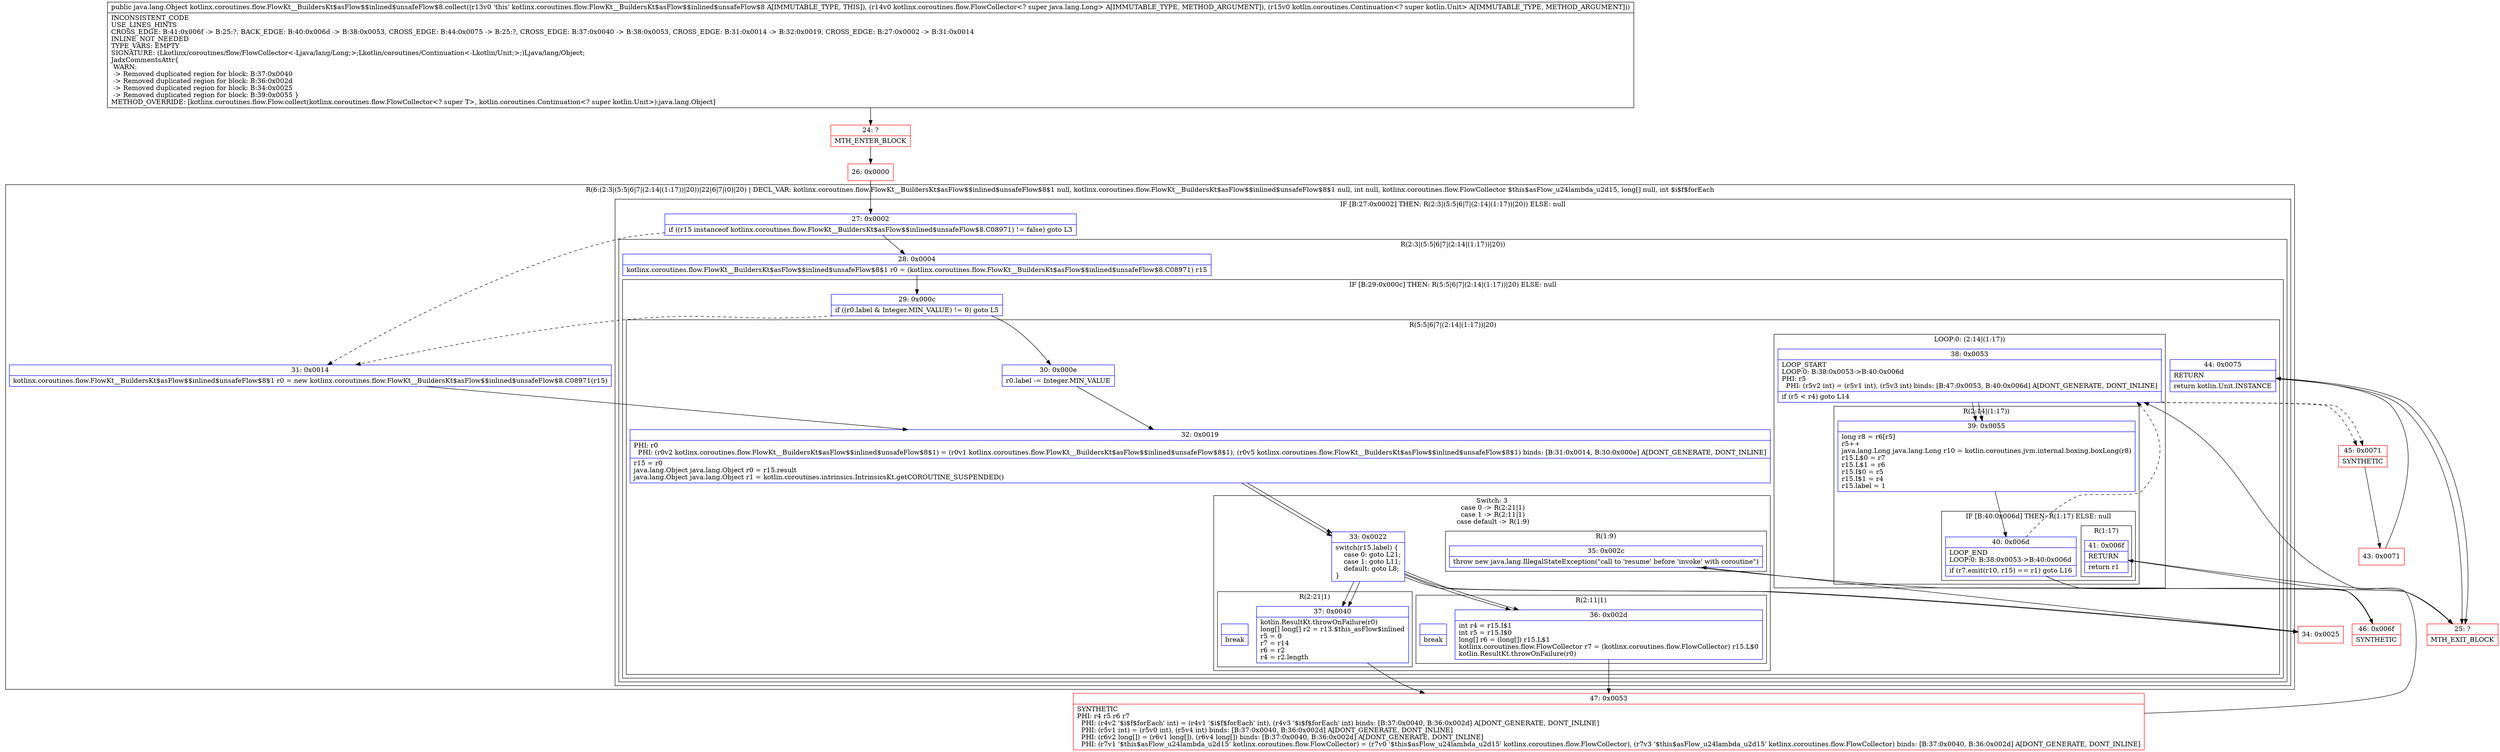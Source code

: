 digraph "CFG forkotlinx.coroutines.flow.FlowKt__BuildersKt$asFlow$$inlined$unsafeFlow$8.collect(Lkotlinx\/coroutines\/flow\/FlowCollector;Lkotlin\/coroutines\/Continuation;)Ljava\/lang\/Object;" {
subgraph cluster_Region_951611538 {
label = "R(6:(2:3|(5:5|6|7|(2:14|(1:17))|20))|22|6|7|(0)|20) | DECL_VAR: kotlinx.coroutines.flow.FlowKt__BuildersKt$asFlow$$inlined$unsafeFlow$8$1 null, kotlinx.coroutines.flow.FlowKt__BuildersKt$asFlow$$inlined$unsafeFlow$8$1 null, int null, kotlinx.coroutines.flow.FlowCollector $this$asFlow_u24lambda_u2d15, long[] null, int $i$f$forEach\l";
node [shape=record,color=blue];
subgraph cluster_IfRegion_1922220763 {
label = "IF [B:27:0x0002] THEN: R(2:3|(5:5|6|7|(2:14|(1:17))|20)) ELSE: null";
node [shape=record,color=blue];
Node_27 [shape=record,label="{27\:\ 0x0002|if ((r15 instanceof kotlinx.coroutines.flow.FlowKt__BuildersKt$asFlow$$inlined$unsafeFlow$8.C08971) != false) goto L3\l}"];
subgraph cluster_Region_1389193852 {
label = "R(2:3|(5:5|6|7|(2:14|(1:17))|20))";
node [shape=record,color=blue];
Node_28 [shape=record,label="{28\:\ 0x0004|kotlinx.coroutines.flow.FlowKt__BuildersKt$asFlow$$inlined$unsafeFlow$8$1 r0 = (kotlinx.coroutines.flow.FlowKt__BuildersKt$asFlow$$inlined$unsafeFlow$8.C08971) r15\l}"];
subgraph cluster_IfRegion_1047508951 {
label = "IF [B:29:0x000c] THEN: R(5:5|6|7|(2:14|(1:17))|20) ELSE: null";
node [shape=record,color=blue];
Node_29 [shape=record,label="{29\:\ 0x000c|if ((r0.label & Integer.MIN_VALUE) != 0) goto L5\l}"];
subgraph cluster_Region_194515445 {
label = "R(5:5|6|7|(2:14|(1:17))|20)";
node [shape=record,color=blue];
Node_30 [shape=record,label="{30\:\ 0x000e|r0.label \-= Integer.MIN_VALUE\l}"];
Node_32 [shape=record,label="{32\:\ 0x0019|PHI: r0 \l  PHI: (r0v2 kotlinx.coroutines.flow.FlowKt__BuildersKt$asFlow$$inlined$unsafeFlow$8$1) = (r0v1 kotlinx.coroutines.flow.FlowKt__BuildersKt$asFlow$$inlined$unsafeFlow$8$1), (r0v5 kotlinx.coroutines.flow.FlowKt__BuildersKt$asFlow$$inlined$unsafeFlow$8$1) binds: [B:31:0x0014, B:30:0x000e] A[DONT_GENERATE, DONT_INLINE]\l|r15 = r0\ljava.lang.Object java.lang.Object r0 = r15.result\ljava.lang.Object java.lang.Object r1 = kotlin.coroutines.intrinsics.IntrinsicsKt.getCOROUTINE_SUSPENDED()\l}"];
subgraph cluster_SwitchRegion_1418843379 {
label = "Switch: 3
 case 0 -> R(2:21|1)
 case 1 -> R(2:11|1)
 case default -> R(1:9)";
node [shape=record,color=blue];
Node_33 [shape=record,label="{33\:\ 0x0022|switch(r15.label) \{\l    case 0: goto L21;\l    case 1: goto L11;\l    default: goto L8;\l\}\l}"];
subgraph cluster_Region_404226790 {
label = "R(2:21|1)";
node [shape=record,color=blue];
Node_37 [shape=record,label="{37\:\ 0x0040|kotlin.ResultKt.throwOnFailure(r0)\llong[] long[] r2 = r13.$this_asFlow$inlined\lr5 = 0\lr7 = r14\lr6 = r2\lr4 = r2.length\l}"];
Node_InsnContainer_1669927266 [shape=record,label="{|break\l}"];
}
subgraph cluster_Region_802558483 {
label = "R(2:11|1)";
node [shape=record,color=blue];
Node_36 [shape=record,label="{36\:\ 0x002d|int r4 = r15.I$1\lint r5 = r15.I$0\llong[] r6 = (long[]) r15.L$1\lkotlinx.coroutines.flow.FlowCollector r7 = (kotlinx.coroutines.flow.FlowCollector) r15.L$0\lkotlin.ResultKt.throwOnFailure(r0)\l}"];
Node_InsnContainer_2087520273 [shape=record,label="{|break\l}"];
}
subgraph cluster_Region_403540317 {
label = "R(1:9)";
node [shape=record,color=blue];
Node_35 [shape=record,label="{35\:\ 0x002c|throw new java.lang.IllegalStateException(\"call to 'resume' before 'invoke' with coroutine\")\l}"];
}
}
subgraph cluster_LoopRegion_1537168516 {
label = "LOOP:0: (2:14|(1:17))";
node [shape=record,color=blue];
Node_38 [shape=record,label="{38\:\ 0x0053|LOOP_START\lLOOP:0: B:38:0x0053\-\>B:40:0x006d\lPHI: r5 \l  PHI: (r5v2 int) = (r5v1 int), (r5v3 int) binds: [B:47:0x0053, B:40:0x006d] A[DONT_GENERATE, DONT_INLINE]\l|if (r5 \< r4) goto L14\l}"];
subgraph cluster_Region_384897823 {
label = "R(2:14|(1:17))";
node [shape=record,color=blue];
Node_39 [shape=record,label="{39\:\ 0x0055|long r8 = r6[r5]\lr5++\ljava.lang.Long java.lang.Long r10 = kotlin.coroutines.jvm.internal.boxing.boxLong(r8)\lr15.L$0 = r7\lr15.L$1 = r6\lr15.I$0 = r5\lr15.I$1 = r4\lr15.label = 1\l}"];
subgraph cluster_IfRegion_1563279245 {
label = "IF [B:40:0x006d] THEN: R(1:17) ELSE: null";
node [shape=record,color=blue];
Node_40 [shape=record,label="{40\:\ 0x006d|LOOP_END\lLOOP:0: B:38:0x0053\-\>B:40:0x006d\l|if (r7.emit(r10, r15) == r1) goto L16\l}"];
subgraph cluster_Region_116364049 {
label = "R(1:17)";
node [shape=record,color=blue];
Node_41 [shape=record,label="{41\:\ 0x006f|RETURN\l|return r1\l}"];
}
}
}
}
Node_44 [shape=record,label="{44\:\ 0x0075|RETURN\l|return kotlin.Unit.INSTANCE\l}"];
}
}
}
}
Node_31 [shape=record,label="{31\:\ 0x0014|kotlinx.coroutines.flow.FlowKt__BuildersKt$asFlow$$inlined$unsafeFlow$8$1 r0 = new kotlinx.coroutines.flow.FlowKt__BuildersKt$asFlow$$inlined$unsafeFlow$8.C08971(r15)\l}"];
Node_32 [shape=record,label="{32\:\ 0x0019|PHI: r0 \l  PHI: (r0v2 kotlinx.coroutines.flow.FlowKt__BuildersKt$asFlow$$inlined$unsafeFlow$8$1) = (r0v1 kotlinx.coroutines.flow.FlowKt__BuildersKt$asFlow$$inlined$unsafeFlow$8$1), (r0v5 kotlinx.coroutines.flow.FlowKt__BuildersKt$asFlow$$inlined$unsafeFlow$8$1) binds: [B:31:0x0014, B:30:0x000e] A[DONT_GENERATE, DONT_INLINE]\l|r15 = r0\ljava.lang.Object java.lang.Object r0 = r15.result\ljava.lang.Object java.lang.Object r1 = kotlin.coroutines.intrinsics.IntrinsicsKt.getCOROUTINE_SUSPENDED()\l}"];
subgraph cluster_SwitchRegion_121757335 {
label = "Switch: 0";
node [shape=record,color=blue];
Node_33 [shape=record,label="{33\:\ 0x0022|switch(r15.label) \{\l    case 0: goto L21;\l    case 1: goto L11;\l    default: goto L8;\l\}\l}"];
}
subgraph cluster_LoopRegion_1890999444 {
label = "LOOP:0: (0)";
node [shape=record,color=blue];
Node_38 [shape=record,label="{38\:\ 0x0053|LOOP_START\lLOOP:0: B:38:0x0053\-\>B:40:0x006d\lPHI: r5 \l  PHI: (r5v2 int) = (r5v1 int), (r5v3 int) binds: [B:47:0x0053, B:40:0x006d] A[DONT_GENERATE, DONT_INLINE]\l|if (r5 \< r4) goto L14\l}"];
subgraph cluster_Region_1678769939 {
label = "R(0)";
node [shape=record,color=blue];
}
}
Node_44 [shape=record,label="{44\:\ 0x0075|RETURN\l|return kotlin.Unit.INSTANCE\l}"];
}
Node_24 [shape=record,color=red,label="{24\:\ ?|MTH_ENTER_BLOCK\l}"];
Node_26 [shape=record,color=red,label="{26\:\ 0x0000}"];
Node_34 [shape=record,color=red,label="{34\:\ 0x0025}"];
Node_25 [shape=record,color=red,label="{25\:\ ?|MTH_EXIT_BLOCK\l}"];
Node_47 [shape=record,color=red,label="{47\:\ 0x0053|SYNTHETIC\lPHI: r4 r5 r6 r7 \l  PHI: (r4v2 '$i$f$forEach' int) = (r4v1 '$i$f$forEach' int), (r4v3 '$i$f$forEach' int) binds: [B:37:0x0040, B:36:0x002d] A[DONT_GENERATE, DONT_INLINE]\l  PHI: (r5v1 int) = (r5v0 int), (r5v4 int) binds: [B:37:0x0040, B:36:0x002d] A[DONT_GENERATE, DONT_INLINE]\l  PHI: (r6v2 long[]) = (r6v1 long[]), (r6v4 long[]) binds: [B:37:0x0040, B:36:0x002d] A[DONT_GENERATE, DONT_INLINE]\l  PHI: (r7v1 '$this$asFlow_u24lambda_u2d15' kotlinx.coroutines.flow.FlowCollector) = (r7v0 '$this$asFlow_u24lambda_u2d15' kotlinx.coroutines.flow.FlowCollector), (r7v3 '$this$asFlow_u24lambda_u2d15' kotlinx.coroutines.flow.FlowCollector) binds: [B:37:0x0040, B:36:0x002d] A[DONT_GENERATE, DONT_INLINE]\l}"];
Node_46 [shape=record,color=red,label="{46\:\ 0x006f|SYNTHETIC\l}"];
Node_45 [shape=record,color=red,label="{45\:\ 0x0071|SYNTHETIC\l}"];
Node_43 [shape=record,color=red,label="{43\:\ 0x0071}"];
MethodNode[shape=record,label="{public java.lang.Object kotlinx.coroutines.flow.FlowKt__BuildersKt$asFlow$$inlined$unsafeFlow$8.collect((r13v0 'this' kotlinx.coroutines.flow.FlowKt__BuildersKt$asFlow$$inlined$unsafeFlow$8 A[IMMUTABLE_TYPE, THIS]), (r14v0 kotlinx.coroutines.flow.FlowCollector\<? super java.lang.Long\> A[IMMUTABLE_TYPE, METHOD_ARGUMENT]), (r15v0 kotlin.coroutines.Continuation\<? super kotlin.Unit\> A[IMMUTABLE_TYPE, METHOD_ARGUMENT]))  | INCONSISTENT_CODE\lUSE_LINES_HINTS\lCROSS_EDGE: B:41:0x006f \-\> B:25:?, BACK_EDGE: B:40:0x006d \-\> B:38:0x0053, CROSS_EDGE: B:44:0x0075 \-\> B:25:?, CROSS_EDGE: B:37:0x0040 \-\> B:38:0x0053, CROSS_EDGE: B:31:0x0014 \-\> B:32:0x0019, CROSS_EDGE: B:27:0x0002 \-\> B:31:0x0014\lINLINE_NOT_NEEDED\lTYPE_VARS: EMPTY\lSIGNATURE: (Lkotlinx\/coroutines\/flow\/FlowCollector\<\-Ljava\/lang\/Long;\>;Lkotlin\/coroutines\/Continuation\<\-Lkotlin\/Unit;\>;)Ljava\/lang\/Object;\lJadxCommentsAttr\{\l WARN: \l \-\> Removed duplicated region for block: B:37:0x0040 \l \-\> Removed duplicated region for block: B:36:0x002d \l \-\> Removed duplicated region for block: B:34:0x0025 \l \-\> Removed duplicated region for block: B:39:0x0055 \}\lMETHOD_OVERRIDE: [kotlinx.coroutines.flow.Flow.collect(kotlinx.coroutines.flow.FlowCollector\<? super T\>, kotlin.coroutines.Continuation\<? super kotlin.Unit\>):java.lang.Object]\l}"];
MethodNode -> Node_24;Node_27 -> Node_28;
Node_27 -> Node_31[style=dashed];
Node_28 -> Node_29;
Node_29 -> Node_30;
Node_29 -> Node_31[style=dashed];
Node_30 -> Node_32;
Node_32 -> Node_33;
Node_33 -> Node_34;
Node_33 -> Node_36;
Node_33 -> Node_37;
Node_37 -> Node_47;
Node_36 -> Node_47;
Node_35 -> Node_25;
Node_38 -> Node_39;
Node_38 -> Node_45[style=dashed];
Node_39 -> Node_40;
Node_40 -> Node_38[style=dashed];
Node_40 -> Node_46;
Node_41 -> Node_25;
Node_44 -> Node_25;
Node_31 -> Node_32;
Node_32 -> Node_33;
Node_33 -> Node_34;
Node_33 -> Node_36;
Node_33 -> Node_37;
Node_38 -> Node_39;
Node_38 -> Node_45[style=dashed];
Node_44 -> Node_25;
Node_24 -> Node_26;
Node_26 -> Node_27;
Node_34 -> Node_35;
Node_47 -> Node_38;
Node_46 -> Node_41;
Node_45 -> Node_43;
Node_43 -> Node_44;
}

